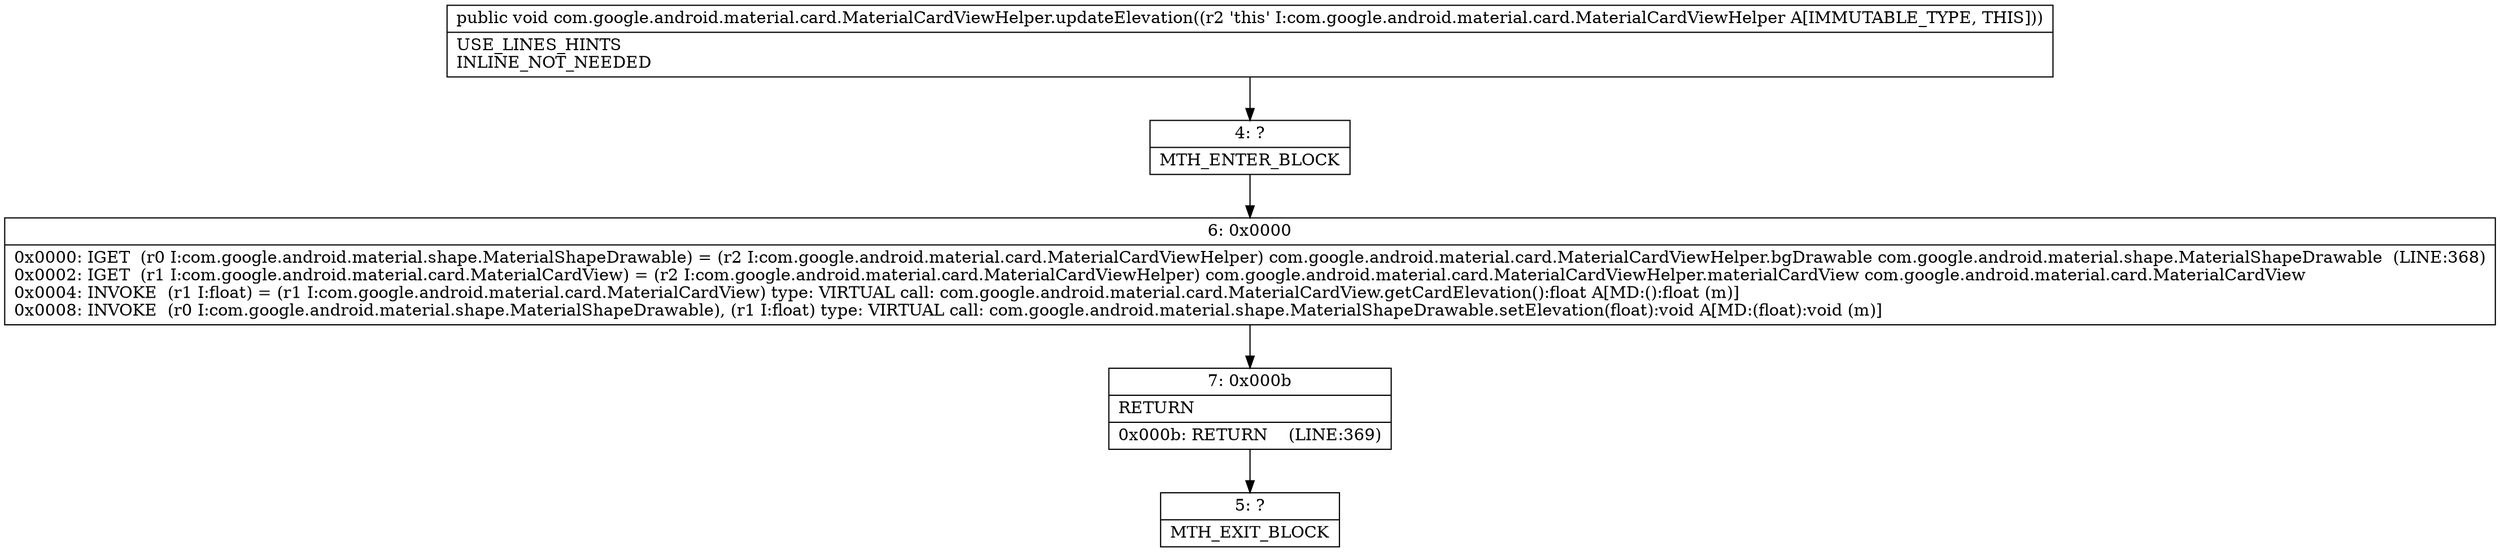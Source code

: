 digraph "CFG forcom.google.android.material.card.MaterialCardViewHelper.updateElevation()V" {
Node_4 [shape=record,label="{4\:\ ?|MTH_ENTER_BLOCK\l}"];
Node_6 [shape=record,label="{6\:\ 0x0000|0x0000: IGET  (r0 I:com.google.android.material.shape.MaterialShapeDrawable) = (r2 I:com.google.android.material.card.MaterialCardViewHelper) com.google.android.material.card.MaterialCardViewHelper.bgDrawable com.google.android.material.shape.MaterialShapeDrawable  (LINE:368)\l0x0002: IGET  (r1 I:com.google.android.material.card.MaterialCardView) = (r2 I:com.google.android.material.card.MaterialCardViewHelper) com.google.android.material.card.MaterialCardViewHelper.materialCardView com.google.android.material.card.MaterialCardView \l0x0004: INVOKE  (r1 I:float) = (r1 I:com.google.android.material.card.MaterialCardView) type: VIRTUAL call: com.google.android.material.card.MaterialCardView.getCardElevation():float A[MD:():float (m)]\l0x0008: INVOKE  (r0 I:com.google.android.material.shape.MaterialShapeDrawable), (r1 I:float) type: VIRTUAL call: com.google.android.material.shape.MaterialShapeDrawable.setElevation(float):void A[MD:(float):void (m)]\l}"];
Node_7 [shape=record,label="{7\:\ 0x000b|RETURN\l|0x000b: RETURN    (LINE:369)\l}"];
Node_5 [shape=record,label="{5\:\ ?|MTH_EXIT_BLOCK\l}"];
MethodNode[shape=record,label="{public void com.google.android.material.card.MaterialCardViewHelper.updateElevation((r2 'this' I:com.google.android.material.card.MaterialCardViewHelper A[IMMUTABLE_TYPE, THIS]))  | USE_LINES_HINTS\lINLINE_NOT_NEEDED\l}"];
MethodNode -> Node_4;Node_4 -> Node_6;
Node_6 -> Node_7;
Node_7 -> Node_5;
}

